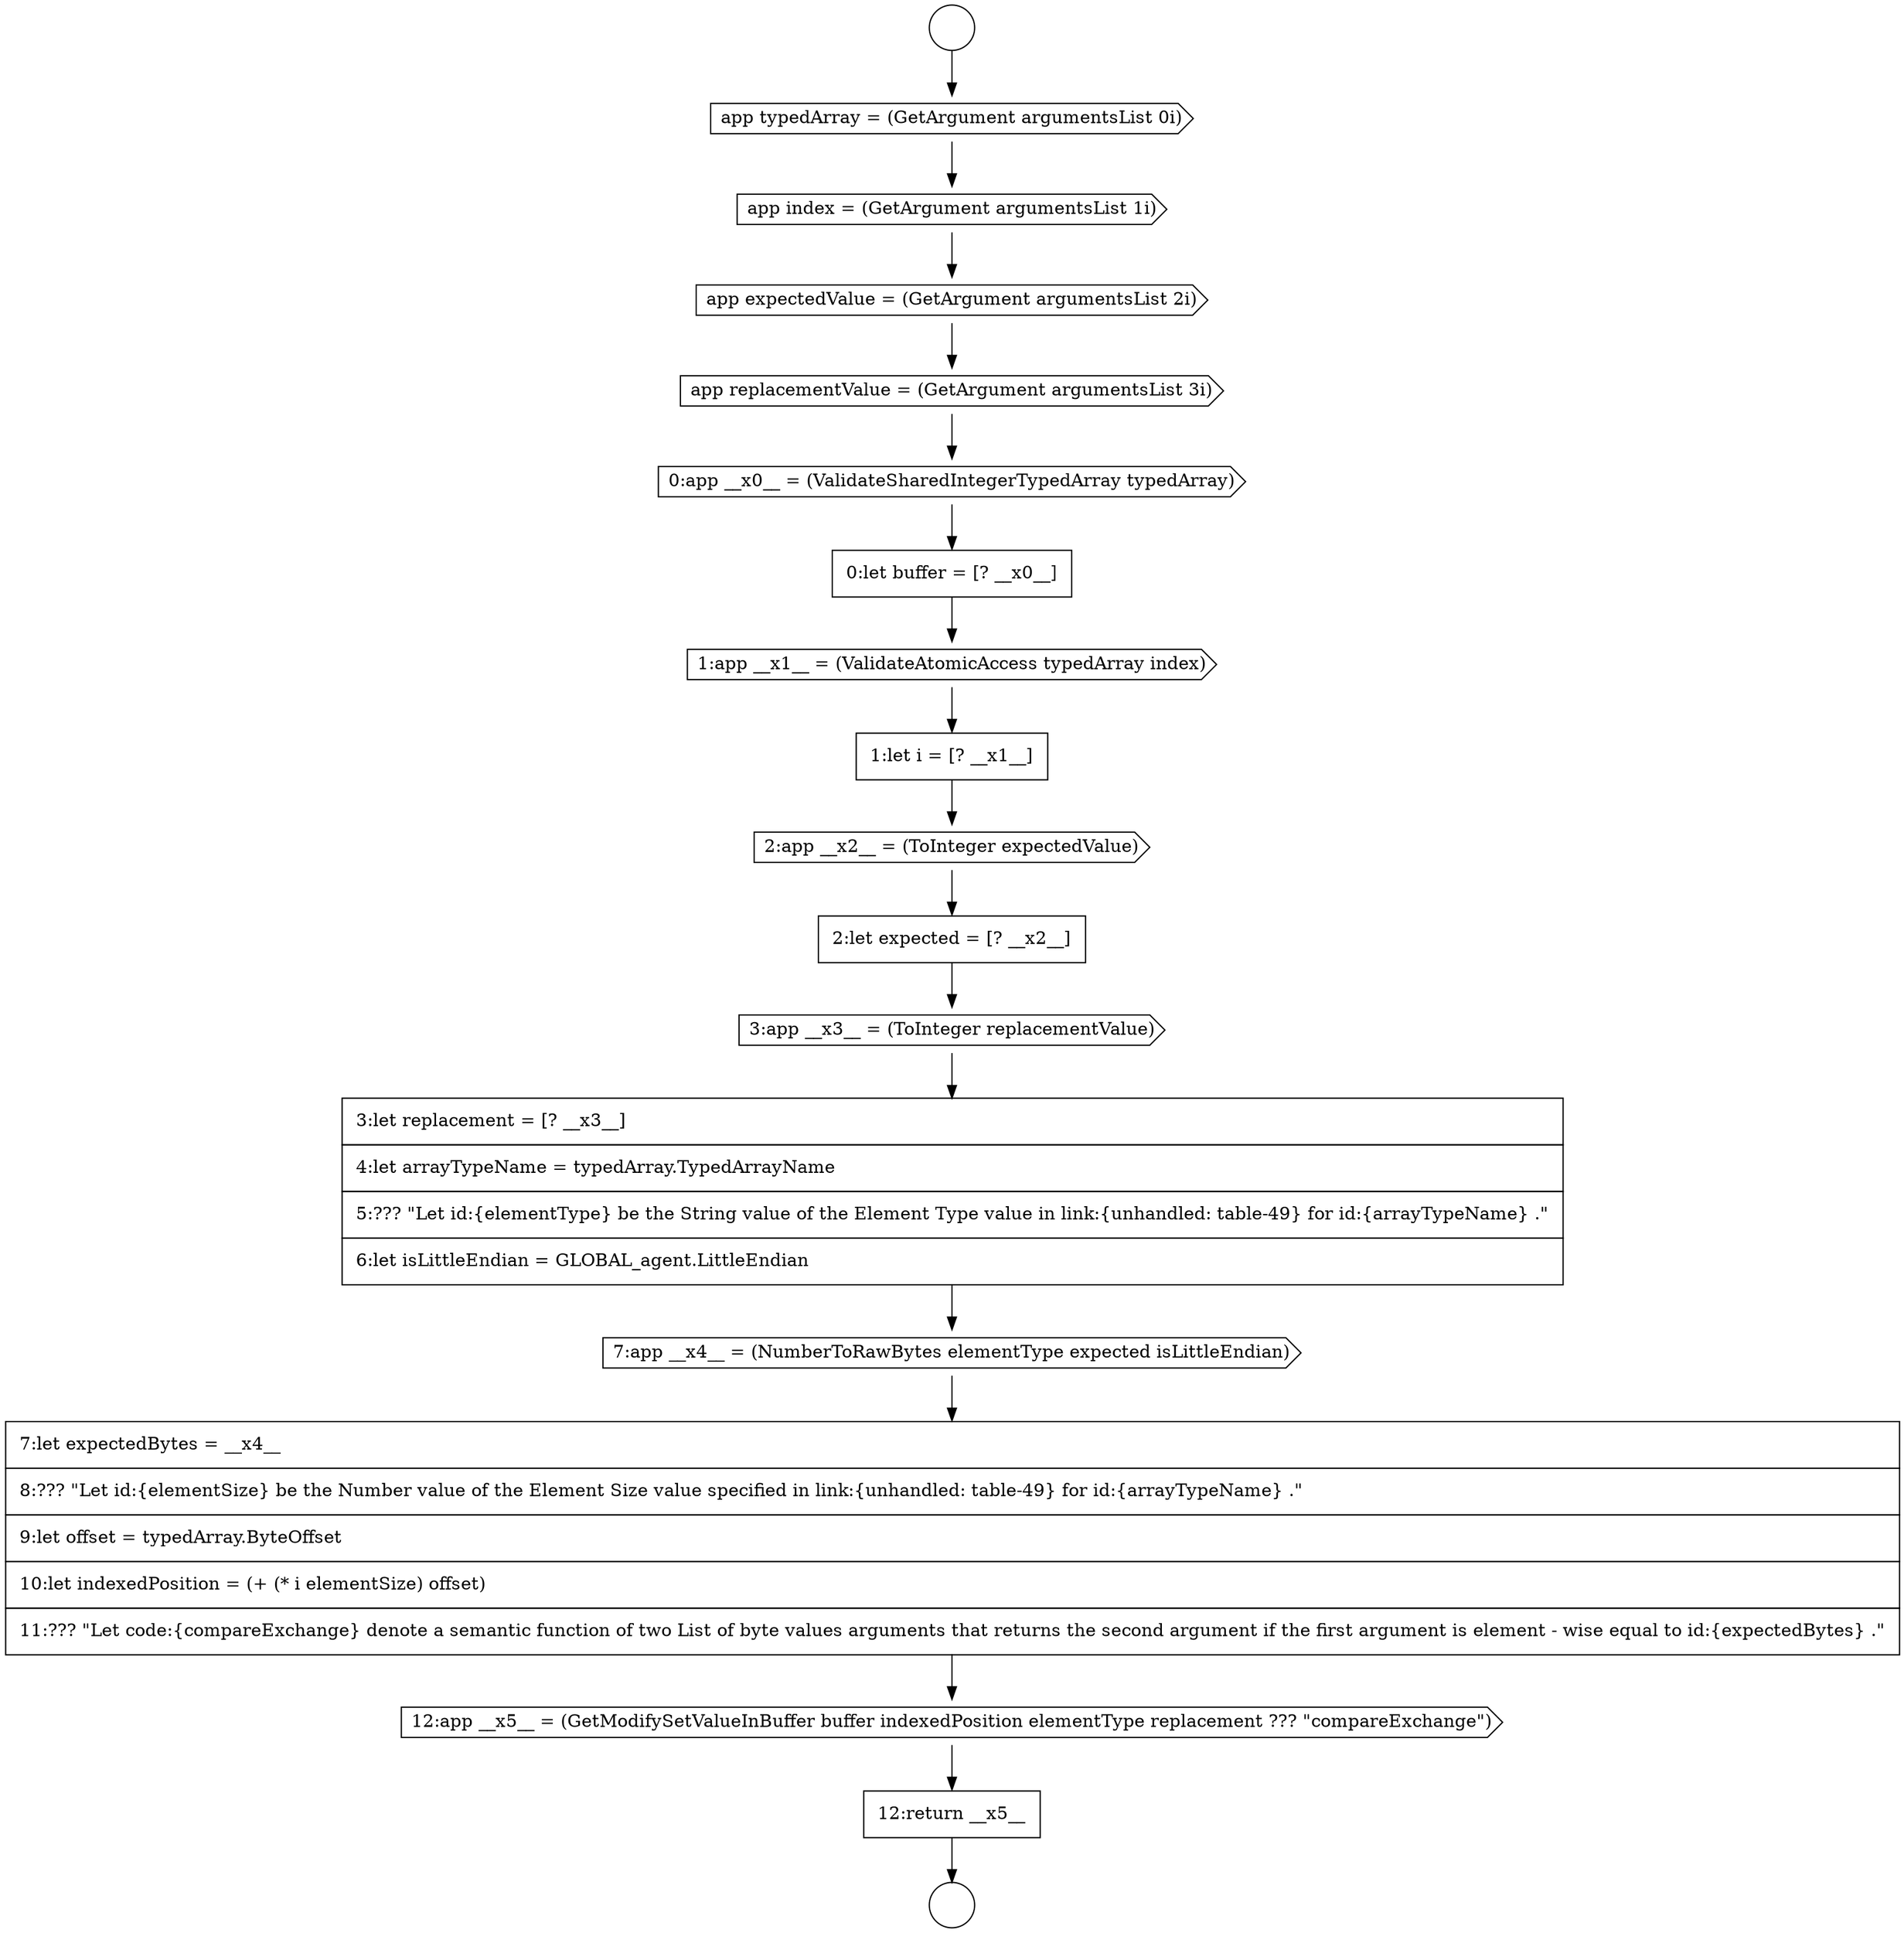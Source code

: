 digraph {
  node15848 [shape=none, margin=0, label=<<font color="black">
    <table border="0" cellborder="1" cellspacing="0" cellpadding="10">
      <tr><td align="left">3:let replacement = [? __x3__]</td></tr>
      <tr><td align="left">4:let arrayTypeName = typedArray.TypedArrayName</td></tr>
      <tr><td align="left">5:??? &quot;Let id:{elementType} be the String value of the Element Type value in link:{unhandled: table-49} for id:{arrayTypeName} .&quot;</td></tr>
      <tr><td align="left">6:let isLittleEndian = GLOBAL_agent.LittleEndian</td></tr>
    </table>
  </font>> color="black" fillcolor="white" style=filled]
  node15851 [shape=cds, label=<<font color="black">12:app __x5__ = (GetModifySetValueInBuffer buffer indexedPosition elementType replacement ??? &quot;compareExchange&quot;)</font>> color="black" fillcolor="white" style=filled]
  node15843 [shape=cds, label=<<font color="black">1:app __x1__ = (ValidateAtomicAccess typedArray index)</font>> color="black" fillcolor="white" style=filled]
  node15847 [shape=cds, label=<<font color="black">3:app __x3__ = (ToInteger replacementValue)</font>> color="black" fillcolor="white" style=filled]
  node15852 [shape=none, margin=0, label=<<font color="black">
    <table border="0" cellborder="1" cellspacing="0" cellpadding="10">
      <tr><td align="left">12:return __x5__</td></tr>
    </table>
  </font>> color="black" fillcolor="white" style=filled]
  node15835 [shape=circle label=" " color="black" fillcolor="white" style=filled]
  node15842 [shape=none, margin=0, label=<<font color="black">
    <table border="0" cellborder="1" cellspacing="0" cellpadding="10">
      <tr><td align="left">0:let buffer = [? __x0__]</td></tr>
    </table>
  </font>> color="black" fillcolor="white" style=filled]
  node15849 [shape=cds, label=<<font color="black">7:app __x4__ = (NumberToRawBytes elementType expected isLittleEndian)</font>> color="black" fillcolor="white" style=filled]
  node15850 [shape=none, margin=0, label=<<font color="black">
    <table border="0" cellborder="1" cellspacing="0" cellpadding="10">
      <tr><td align="left">7:let expectedBytes = __x4__</td></tr>
      <tr><td align="left">8:??? &quot;Let id:{elementSize} be the Number value of the Element Size value specified in link:{unhandled: table-49} for id:{arrayTypeName} .&quot;</td></tr>
      <tr><td align="left">9:let offset = typedArray.ByteOffset</td></tr>
      <tr><td align="left">10:let indexedPosition = (+ (* i elementSize) offset)</td></tr>
      <tr><td align="left">11:??? &quot;Let code:{compareExchange} denote a semantic function of two List of byte values arguments that returns the second argument if the first argument is element - wise equal to id:{expectedBytes} .&quot;</td></tr>
    </table>
  </font>> color="black" fillcolor="white" style=filled]
  node15844 [shape=none, margin=0, label=<<font color="black">
    <table border="0" cellborder="1" cellspacing="0" cellpadding="10">
      <tr><td align="left">1:let i = [? __x1__]</td></tr>
    </table>
  </font>> color="black" fillcolor="white" style=filled]
  node15838 [shape=cds, label=<<font color="black">app index = (GetArgument argumentsList 1i)</font>> color="black" fillcolor="white" style=filled]
  node15846 [shape=none, margin=0, label=<<font color="black">
    <table border="0" cellborder="1" cellspacing="0" cellpadding="10">
      <tr><td align="left">2:let expected = [? __x2__]</td></tr>
    </table>
  </font>> color="black" fillcolor="white" style=filled]
  node15836 [shape=circle label=" " color="black" fillcolor="white" style=filled]
  node15839 [shape=cds, label=<<font color="black">app expectedValue = (GetArgument argumentsList 2i)</font>> color="black" fillcolor="white" style=filled]
  node15837 [shape=cds, label=<<font color="black">app typedArray = (GetArgument argumentsList 0i)</font>> color="black" fillcolor="white" style=filled]
  node15841 [shape=cds, label=<<font color="black">0:app __x0__ = (ValidateSharedIntegerTypedArray typedArray)</font>> color="black" fillcolor="white" style=filled]
  node15845 [shape=cds, label=<<font color="black">2:app __x2__ = (ToInteger expectedValue)</font>> color="black" fillcolor="white" style=filled]
  node15840 [shape=cds, label=<<font color="black">app replacementValue = (GetArgument argumentsList 3i)</font>> color="black" fillcolor="white" style=filled]
  node15846 -> node15847 [ color="black"]
  node15845 -> node15846 [ color="black"]
  node15847 -> node15848 [ color="black"]
  node15835 -> node15837 [ color="black"]
  node15838 -> node15839 [ color="black"]
  node15843 -> node15844 [ color="black"]
  node15842 -> node15843 [ color="black"]
  node15844 -> node15845 [ color="black"]
  node15841 -> node15842 [ color="black"]
  node15839 -> node15840 [ color="black"]
  node15851 -> node15852 [ color="black"]
  node15849 -> node15850 [ color="black"]
  node15850 -> node15851 [ color="black"]
  node15852 -> node15836 [ color="black"]
  node15840 -> node15841 [ color="black"]
  node15848 -> node15849 [ color="black"]
  node15837 -> node15838 [ color="black"]
}
